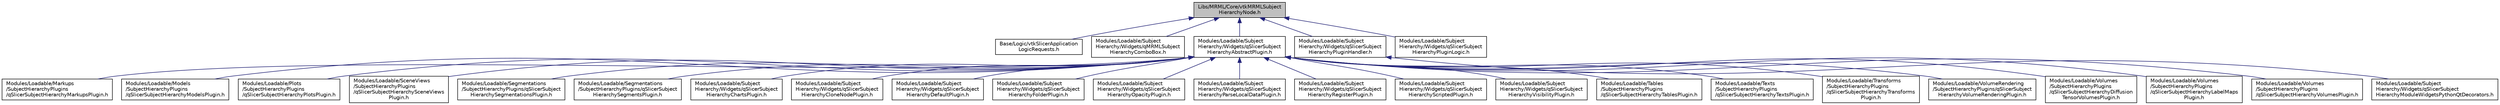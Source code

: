 digraph "Libs/MRML/Core/vtkMRMLSubjectHierarchyNode.h"
{
  bgcolor="transparent";
  edge [fontname="Helvetica",fontsize="10",labelfontname="Helvetica",labelfontsize="10"];
  node [fontname="Helvetica",fontsize="10",shape=record];
  Node20 [label="Libs/MRML/Core/vtkMRMLSubject\lHierarchyNode.h",height=0.2,width=0.4,color="black", fillcolor="grey75", style="filled", fontcolor="black"];
  Node20 -> Node21 [dir="back",color="midnightblue",fontsize="10",style="solid",fontname="Helvetica"];
  Node21 [label="Base/Logic/vtkSlicerApplication\lLogicRequests.h",height=0.2,width=0.4,color="black",URL="$vtkSlicerApplicationLogicRequests_8h.html"];
  Node20 -> Node22 [dir="back",color="midnightblue",fontsize="10",style="solid",fontname="Helvetica"];
  Node22 [label="Modules/Loadable/Subject\lHierarchy/Widgets/qMRMLSubject\lHierarchyComboBox.h",height=0.2,width=0.4,color="black",URL="$qMRMLSubjectHierarchyComboBox_8h.html"];
  Node20 -> Node23 [dir="back",color="midnightblue",fontsize="10",style="solid",fontname="Helvetica"];
  Node23 [label="Modules/Loadable/Subject\lHierarchy/Widgets/qSlicerSubject\lHierarchyAbstractPlugin.h",height=0.2,width=0.4,color="black",URL="$qSlicerSubjectHierarchyAbstractPlugin_8h.html"];
  Node23 -> Node24 [dir="back",color="midnightblue",fontsize="10",style="solid",fontname="Helvetica"];
  Node24 [label="Modules/Loadable/Markups\l/SubjectHierarchyPlugins\l/qSlicerSubjectHierarchyMarkupsPlugin.h",height=0.2,width=0.4,color="black",URL="$qSlicerSubjectHierarchyMarkupsPlugin_8h.html"];
  Node23 -> Node25 [dir="back",color="midnightblue",fontsize="10",style="solid",fontname="Helvetica"];
  Node25 [label="Modules/Loadable/Models\l/SubjectHierarchyPlugins\l/qSlicerSubjectHierarchyModelsPlugin.h",height=0.2,width=0.4,color="black",URL="$qSlicerSubjectHierarchyModelsPlugin_8h.html"];
  Node23 -> Node26 [dir="back",color="midnightblue",fontsize="10",style="solid",fontname="Helvetica"];
  Node26 [label="Modules/Loadable/Plots\l/SubjectHierarchyPlugins\l/qSlicerSubjectHierarchyPlotsPlugin.h",height=0.2,width=0.4,color="black",URL="$qSlicerSubjectHierarchyPlotsPlugin_8h.html"];
  Node23 -> Node27 [dir="back",color="midnightblue",fontsize="10",style="solid",fontname="Helvetica"];
  Node27 [label="Modules/Loadable/SceneViews\l/SubjectHierarchyPlugins\l/qSlicerSubjectHierarchySceneViews\lPlugin.h",height=0.2,width=0.4,color="black",URL="$qSlicerSubjectHierarchySceneViewsPlugin_8h.html"];
  Node23 -> Node28 [dir="back",color="midnightblue",fontsize="10",style="solid",fontname="Helvetica"];
  Node28 [label="Modules/Loadable/Segmentations\l/SubjectHierarchyPlugins/qSlicerSubject\lHierarchySegmentationsPlugin.h",height=0.2,width=0.4,color="black",URL="$qSlicerSubjectHierarchySegmentationsPlugin_8h.html"];
  Node23 -> Node29 [dir="back",color="midnightblue",fontsize="10",style="solid",fontname="Helvetica"];
  Node29 [label="Modules/Loadable/Segmentations\l/SubjectHierarchyPlugins/qSlicerSubject\lHierarchySegmentsPlugin.h",height=0.2,width=0.4,color="black",URL="$qSlicerSubjectHierarchySegmentsPlugin_8h.html"];
  Node23 -> Node30 [dir="back",color="midnightblue",fontsize="10",style="solid",fontname="Helvetica"];
  Node30 [label="Modules/Loadable/Subject\lHierarchy/Widgets/qSlicerSubject\lHierarchyChartsPlugin.h",height=0.2,width=0.4,color="black",URL="$qSlicerSubjectHierarchyChartsPlugin_8h.html"];
  Node23 -> Node31 [dir="back",color="midnightblue",fontsize="10",style="solid",fontname="Helvetica"];
  Node31 [label="Modules/Loadable/Subject\lHierarchy/Widgets/qSlicerSubject\lHierarchyCloneNodePlugin.h",height=0.2,width=0.4,color="black",URL="$qSlicerSubjectHierarchyCloneNodePlugin_8h.html"];
  Node23 -> Node32 [dir="back",color="midnightblue",fontsize="10",style="solid",fontname="Helvetica"];
  Node32 [label="Modules/Loadable/Subject\lHierarchy/Widgets/qSlicerSubject\lHierarchyDefaultPlugin.h",height=0.2,width=0.4,color="black",URL="$qSlicerSubjectHierarchyDefaultPlugin_8h.html"];
  Node23 -> Node33 [dir="back",color="midnightblue",fontsize="10",style="solid",fontname="Helvetica"];
  Node33 [label="Modules/Loadable/Subject\lHierarchy/Widgets/qSlicerSubject\lHierarchyFolderPlugin.h",height=0.2,width=0.4,color="black",URL="$qSlicerSubjectHierarchyFolderPlugin_8h.html"];
  Node23 -> Node34 [dir="back",color="midnightblue",fontsize="10",style="solid",fontname="Helvetica"];
  Node34 [label="Modules/Loadable/Subject\lHierarchy/Widgets/qSlicerSubject\lHierarchyOpacityPlugin.h",height=0.2,width=0.4,color="black",URL="$qSlicerSubjectHierarchyOpacityPlugin_8h.html"];
  Node23 -> Node35 [dir="back",color="midnightblue",fontsize="10",style="solid",fontname="Helvetica"];
  Node35 [label="Modules/Loadable/Subject\lHierarchy/Widgets/qSlicerSubject\lHierarchyParseLocalDataPlugin.h",height=0.2,width=0.4,color="black",URL="$qSlicerSubjectHierarchyParseLocalDataPlugin_8h.html"];
  Node23 -> Node36 [dir="back",color="midnightblue",fontsize="10",style="solid",fontname="Helvetica"];
  Node36 [label="Modules/Loadable/Subject\lHierarchy/Widgets/qSlicerSubject\lHierarchyRegisterPlugin.h",height=0.2,width=0.4,color="black",URL="$qSlicerSubjectHierarchyRegisterPlugin_8h.html"];
  Node23 -> Node37 [dir="back",color="midnightblue",fontsize="10",style="solid",fontname="Helvetica"];
  Node37 [label="Modules/Loadable/Subject\lHierarchy/Widgets/qSlicerSubject\lHierarchyScriptedPlugin.h",height=0.2,width=0.4,color="black",URL="$qSlicerSubjectHierarchyScriptedPlugin_8h.html"];
  Node23 -> Node38 [dir="back",color="midnightblue",fontsize="10",style="solid",fontname="Helvetica"];
  Node38 [label="Modules/Loadable/Subject\lHierarchy/Widgets/qSlicerSubject\lHierarchyVisibilityPlugin.h",height=0.2,width=0.4,color="black",URL="$qSlicerSubjectHierarchyVisibilityPlugin_8h.html"];
  Node23 -> Node39 [dir="back",color="midnightblue",fontsize="10",style="solid",fontname="Helvetica"];
  Node39 [label="Modules/Loadable/Tables\l/SubjectHierarchyPlugins\l/qSlicerSubjectHierarchyTablesPlugin.h",height=0.2,width=0.4,color="black",URL="$qSlicerSubjectHierarchyTablesPlugin_8h.html"];
  Node23 -> Node40 [dir="back",color="midnightblue",fontsize="10",style="solid",fontname="Helvetica"];
  Node40 [label="Modules/Loadable/Texts\l/SubjectHierarchyPlugins\l/qSlicerSubjectHierarchyTextsPlugin.h",height=0.2,width=0.4,color="black",URL="$qSlicerSubjectHierarchyTextsPlugin_8h.html"];
  Node23 -> Node41 [dir="back",color="midnightblue",fontsize="10",style="solid",fontname="Helvetica"];
  Node41 [label="Modules/Loadable/Transforms\l/SubjectHierarchyPlugins\l/qSlicerSubjectHierarchyTransforms\lPlugin.h",height=0.2,width=0.4,color="black",URL="$qSlicerSubjectHierarchyTransformsPlugin_8h.html"];
  Node23 -> Node42 [dir="back",color="midnightblue",fontsize="10",style="solid",fontname="Helvetica"];
  Node42 [label="Modules/Loadable/VolumeRendering\l/SubjectHierarchyPlugins/qSlicerSubject\lHierarchyVolumeRenderingPlugin.h",height=0.2,width=0.4,color="black",URL="$qSlicerSubjectHierarchyVolumeRenderingPlugin_8h.html"];
  Node23 -> Node43 [dir="back",color="midnightblue",fontsize="10",style="solid",fontname="Helvetica"];
  Node43 [label="Modules/Loadable/Volumes\l/SubjectHierarchyPlugins\l/qSlicerSubjectHierarchyDiffusion\lTensorVolumesPlugin.h",height=0.2,width=0.4,color="black",URL="$qSlicerSubjectHierarchyDiffusionTensorVolumesPlugin_8h.html"];
  Node23 -> Node44 [dir="back",color="midnightblue",fontsize="10",style="solid",fontname="Helvetica"];
  Node44 [label="Modules/Loadable/Volumes\l/SubjectHierarchyPlugins\l/qSlicerSubjectHierarchyLabelMaps\lPlugin.h",height=0.2,width=0.4,color="black",URL="$qSlicerSubjectHierarchyLabelMapsPlugin_8h.html"];
  Node23 -> Node45 [dir="back",color="midnightblue",fontsize="10",style="solid",fontname="Helvetica"];
  Node45 [label="Modules/Loadable/Volumes\l/SubjectHierarchyPlugins\l/qSlicerSubjectHierarchyVolumesPlugin.h",height=0.2,width=0.4,color="black",URL="$qSlicerSubjectHierarchyVolumesPlugin_8h.html"];
  Node20 -> Node46 [dir="back",color="midnightblue",fontsize="10",style="solid",fontname="Helvetica"];
  Node46 [label="Modules/Loadable/Subject\lHierarchy/Widgets/qSlicerSubject\lHierarchyPluginHandler.h",height=0.2,width=0.4,color="black",URL="$qSlicerSubjectHierarchyPluginHandler_8h.html"];
  Node46 -> Node47 [dir="back",color="midnightblue",fontsize="10",style="solid",fontname="Helvetica"];
  Node47 [label="Modules/Loadable/Subject\lHierarchy/Widgets/qSlicerSubject\lHierarchyModuleWidgetsPythonQtDecorators.h",height=0.2,width=0.4,color="black",URL="$qSlicerSubjectHierarchyModuleWidgetsPythonQtDecorators_8h.html"];
  Node20 -> Node48 [dir="back",color="midnightblue",fontsize="10",style="solid",fontname="Helvetica"];
  Node48 [label="Modules/Loadable/Subject\lHierarchy/Widgets/qSlicerSubject\lHierarchyPluginLogic.h",height=0.2,width=0.4,color="black",URL="$qSlicerSubjectHierarchyPluginLogic_8h.html"];
}
